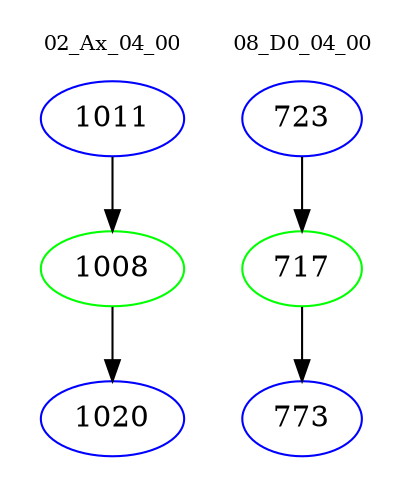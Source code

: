 digraph{
subgraph cluster_0 {
color = white
label = "02_Ax_04_00";
fontsize=10;
T0_1011 [label="1011", color="blue"]
T0_1011 -> T0_1008 [color="black"]
T0_1008 [label="1008", color="green"]
T0_1008 -> T0_1020 [color="black"]
T0_1020 [label="1020", color="blue"]
}
subgraph cluster_1 {
color = white
label = "08_D0_04_00";
fontsize=10;
T1_723 [label="723", color="blue"]
T1_723 -> T1_717 [color="black"]
T1_717 [label="717", color="green"]
T1_717 -> T1_773 [color="black"]
T1_773 [label="773", color="blue"]
}
}
